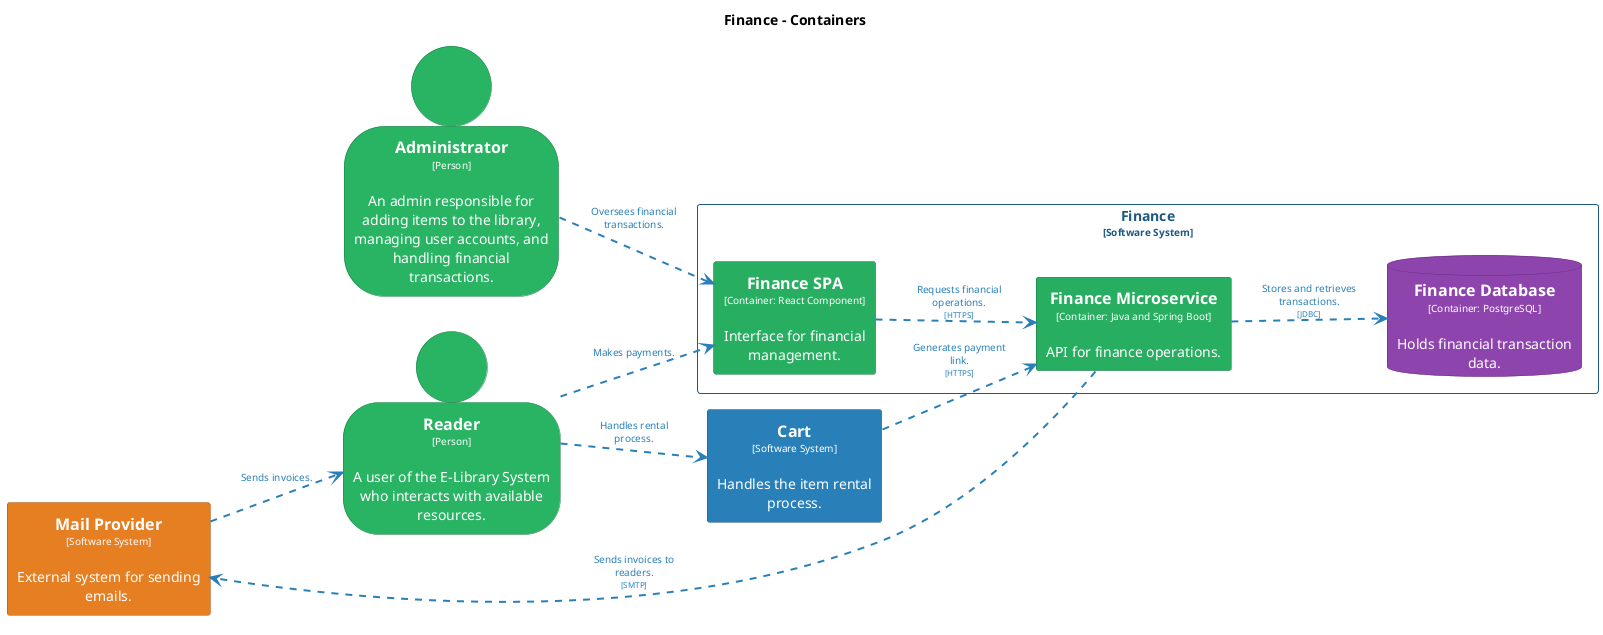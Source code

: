 @startuml
set separator none
title Finance - Containers

left to right direction

skinparam {
  arrowFontSize 10
  defaultTextAlignment center
  wrapWidth 200
  maxMessageSize 100
}

hide stereotype

skinparam person<<Administrator>> {
  BackgroundColor #28b463
  FontColor #ffffff
  BorderColor #1c7d45
  shadowing false
}
skinparam rectangle<<Cart>> {
  BackgroundColor #2980b9
  FontColor #ffffff
  BorderColor #1c5981
  shadowing false
}
skinparam database<<Finance.FinanceDatabase>> {
  BackgroundColor #8e44ad
  FontColor #ffffff
  BorderColor #632f79
  shadowing false
}
skinparam rectangle<<Finance.FinanceMicroservice>> {
  BackgroundColor #27ae60
  FontColor #ffffff
  BorderColor #1b7943
  shadowing false
}
skinparam rectangle<<Finance.FinanceSPA>> {
  BackgroundColor #27ae60
  FontColor #ffffff
  BorderColor #1b7943
  shadowing false
}
skinparam rectangle<<MailProvider>> {
  BackgroundColor #e67e22
  FontColor #ffffff
  BorderColor #a15817
  shadowing false
}
skinparam person<<Reader>> {
  BackgroundColor #28b463
  FontColor #ffffff
  BorderColor #1c7d45
  shadowing false
}
skinparam rectangle<<Finance>> {
  BorderColor #1c5981
  FontColor #1c5981
  shadowing false
}

person "==Reader\n<size:10>[Person]</size>\n\nA user of the E-Library System who interacts with available resources." <<Reader>> as Reader
person "==Administrator\n<size:10>[Person]</size>\n\nAn admin responsible for adding items to the library, managing user accounts, and handling financial transactions." <<Administrator>> as Administrator
rectangle "==Cart\n<size:10>[Software System]</size>\n\nHandles the item rental process." <<Cart>> as Cart
rectangle "==Mail Provider\n<size:10>[Software System]</size>\n\nExternal system for sending emails." <<MailProvider>> as MailProvider

rectangle "Finance\n<size:10>[Software System]</size>" <<Finance>> {
  rectangle "==Finance SPA\n<size:10>[Container: React Component]</size>\n\nInterface for financial management." <<Finance.FinanceSPA>> as Finance.FinanceSPA
  rectangle "==Finance Microservice\n<size:10>[Container: Java and Spring Boot]</size>\n\nAPI for finance operations." <<Finance.FinanceMicroservice>> as Finance.FinanceMicroservice
  database "==Finance Database\n<size:10>[Container: PostgreSQL]</size>\n\nHolds financial transaction data." <<Finance.FinanceDatabase>> as Finance.FinanceDatabase
}

Reader .[#2980b9,thickness=2].> Cart : "<color:#2980b9>Handles rental process."
MailProvider .[#2980b9,thickness=2].> Reader : "<color:#2980b9>Sends invoices."
Reader .[#2980b9,thickness=2].> Finance.FinanceSPA : "<color:#2980b9>Makes payments."
Administrator .[#2980b9,thickness=2].> Finance.FinanceSPA : "<color:#2980b9>Oversees financial transactions."
Cart .[#2980b9,thickness=2].> Finance.FinanceMicroservice : "<color:#2980b9>Generates payment link.\n<color:#2980b9><size:8>[HTTPS]</size>"
Finance.FinanceSPA .[#2980b9,thickness=2].> Finance.FinanceMicroservice : "<color:#2980b9>Requests financial operations.\n<color:#2980b9><size:8>[HTTPS]</size>"
Finance.FinanceMicroservice .[#2980b9,thickness=2].> Finance.FinanceDatabase : "<color:#2980b9>Stores and retrieves transactions.\n<color:#2980b9><size:8>[JDBC]</size>"
Finance.FinanceMicroservice .[#2980b9,thickness=2].> MailProvider : "<color:#2980b9>Sends invoices to readers.\n<color:#2980b9><size:8>[SMTP]</size>"
@enduml